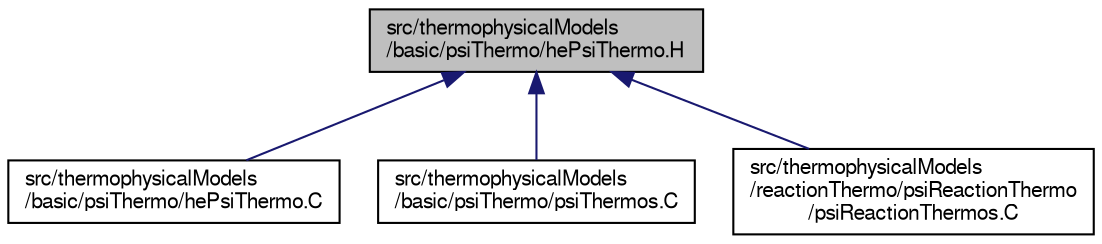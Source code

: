digraph "src/thermophysicalModels/basic/psiThermo/hePsiThermo.H"
{
  bgcolor="transparent";
  edge [fontname="FreeSans",fontsize="10",labelfontname="FreeSans",labelfontsize="10"];
  node [fontname="FreeSans",fontsize="10",shape=record];
  Node306 [label="src/thermophysicalModels\l/basic/psiThermo/hePsiThermo.H",height=0.2,width=0.4,color="black", fillcolor="grey75", style="filled", fontcolor="black"];
  Node306 -> Node307 [dir="back",color="midnightblue",fontsize="10",style="solid",fontname="FreeSans"];
  Node307 [label="src/thermophysicalModels\l/basic/psiThermo/hePsiThermo.C",height=0.2,width=0.4,color="black",URL="$a15452.html"];
  Node306 -> Node308 [dir="back",color="midnightblue",fontsize="10",style="solid",fontname="FreeSans"];
  Node308 [label="src/thermophysicalModels\l/basic/psiThermo/psiThermos.C",height=0.2,width=0.4,color="black",URL="$a15464.html"];
  Node306 -> Node309 [dir="back",color="midnightblue",fontsize="10",style="solid",fontname="FreeSans"];
  Node309 [label="src/thermophysicalModels\l/reactionThermo/psiReactionThermo\l/psiReactionThermos.C",height=0.2,width=0.4,color="black",URL="$a16223.html"];
}
